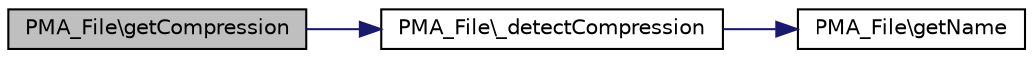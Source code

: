 digraph G
{
  edge [fontname="Helvetica",fontsize="10",labelfontname="Helvetica",labelfontsize="10"];
  node [fontname="Helvetica",fontsize="10",shape=record];
  rankdir="LR";
  Node1 [label="PMA_File\\getCompression",height=0.2,width=0.4,color="black", fillcolor="grey75", style="filled" fontcolor="black"];
  Node1 -> Node2 [color="midnightblue",fontsize="10",style="solid",fontname="Helvetica"];
  Node2 [label="PMA_File\\_detectCompression",height=0.2,width=0.4,color="black", fillcolor="white", style="filled",URL="$classPMA__File.html#a12fda3bf1e0cc07bcbe4c0d90424c7ca",tooltip="Detects what compression filse uses."];
  Node2 -> Node3 [color="midnightblue",fontsize="10",style="solid",fontname="Helvetica"];
  Node3 [label="PMA_File\\getName",height=0.2,width=0.4,color="black", fillcolor="white", style="filled",URL="$classPMA__File.html#afab9c410d91bf9ceb59cb2aa58fc8e6d",tooltip="accessor"];
}
